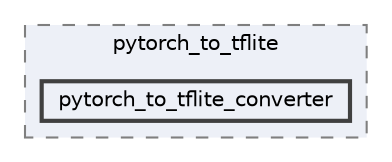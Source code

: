 digraph "Arduino/GetStartedWithMachineLearningOnArduino/tflite-micro-main/third_party/xtensa/examples/pytorch_to_tflite/pytorch_to_tflite_converter"
{
 // LATEX_PDF_SIZE
  bgcolor="transparent";
  edge [fontname=Helvetica,fontsize=10,labelfontname=Helvetica,labelfontsize=10];
  node [fontname=Helvetica,fontsize=10,shape=box,height=0.2,width=0.4];
  compound=true
  subgraph clusterdir_d9b0ad6f9d7cacacd69a2011c3d06bb7 {
    graph [ bgcolor="#edf0f7", pencolor="grey50", label="pytorch_to_tflite", fontname=Helvetica,fontsize=10 style="filled,dashed", URL="dir_d9b0ad6f9d7cacacd69a2011c3d06bb7.html",tooltip=""]
  dir_a17892221e451600bc41428af9065b91 [label="pytorch_to_tflite_converter", fillcolor="#edf0f7", color="grey25", style="filled,bold", URL="dir_a17892221e451600bc41428af9065b91.html",tooltip=""];
  }
}
